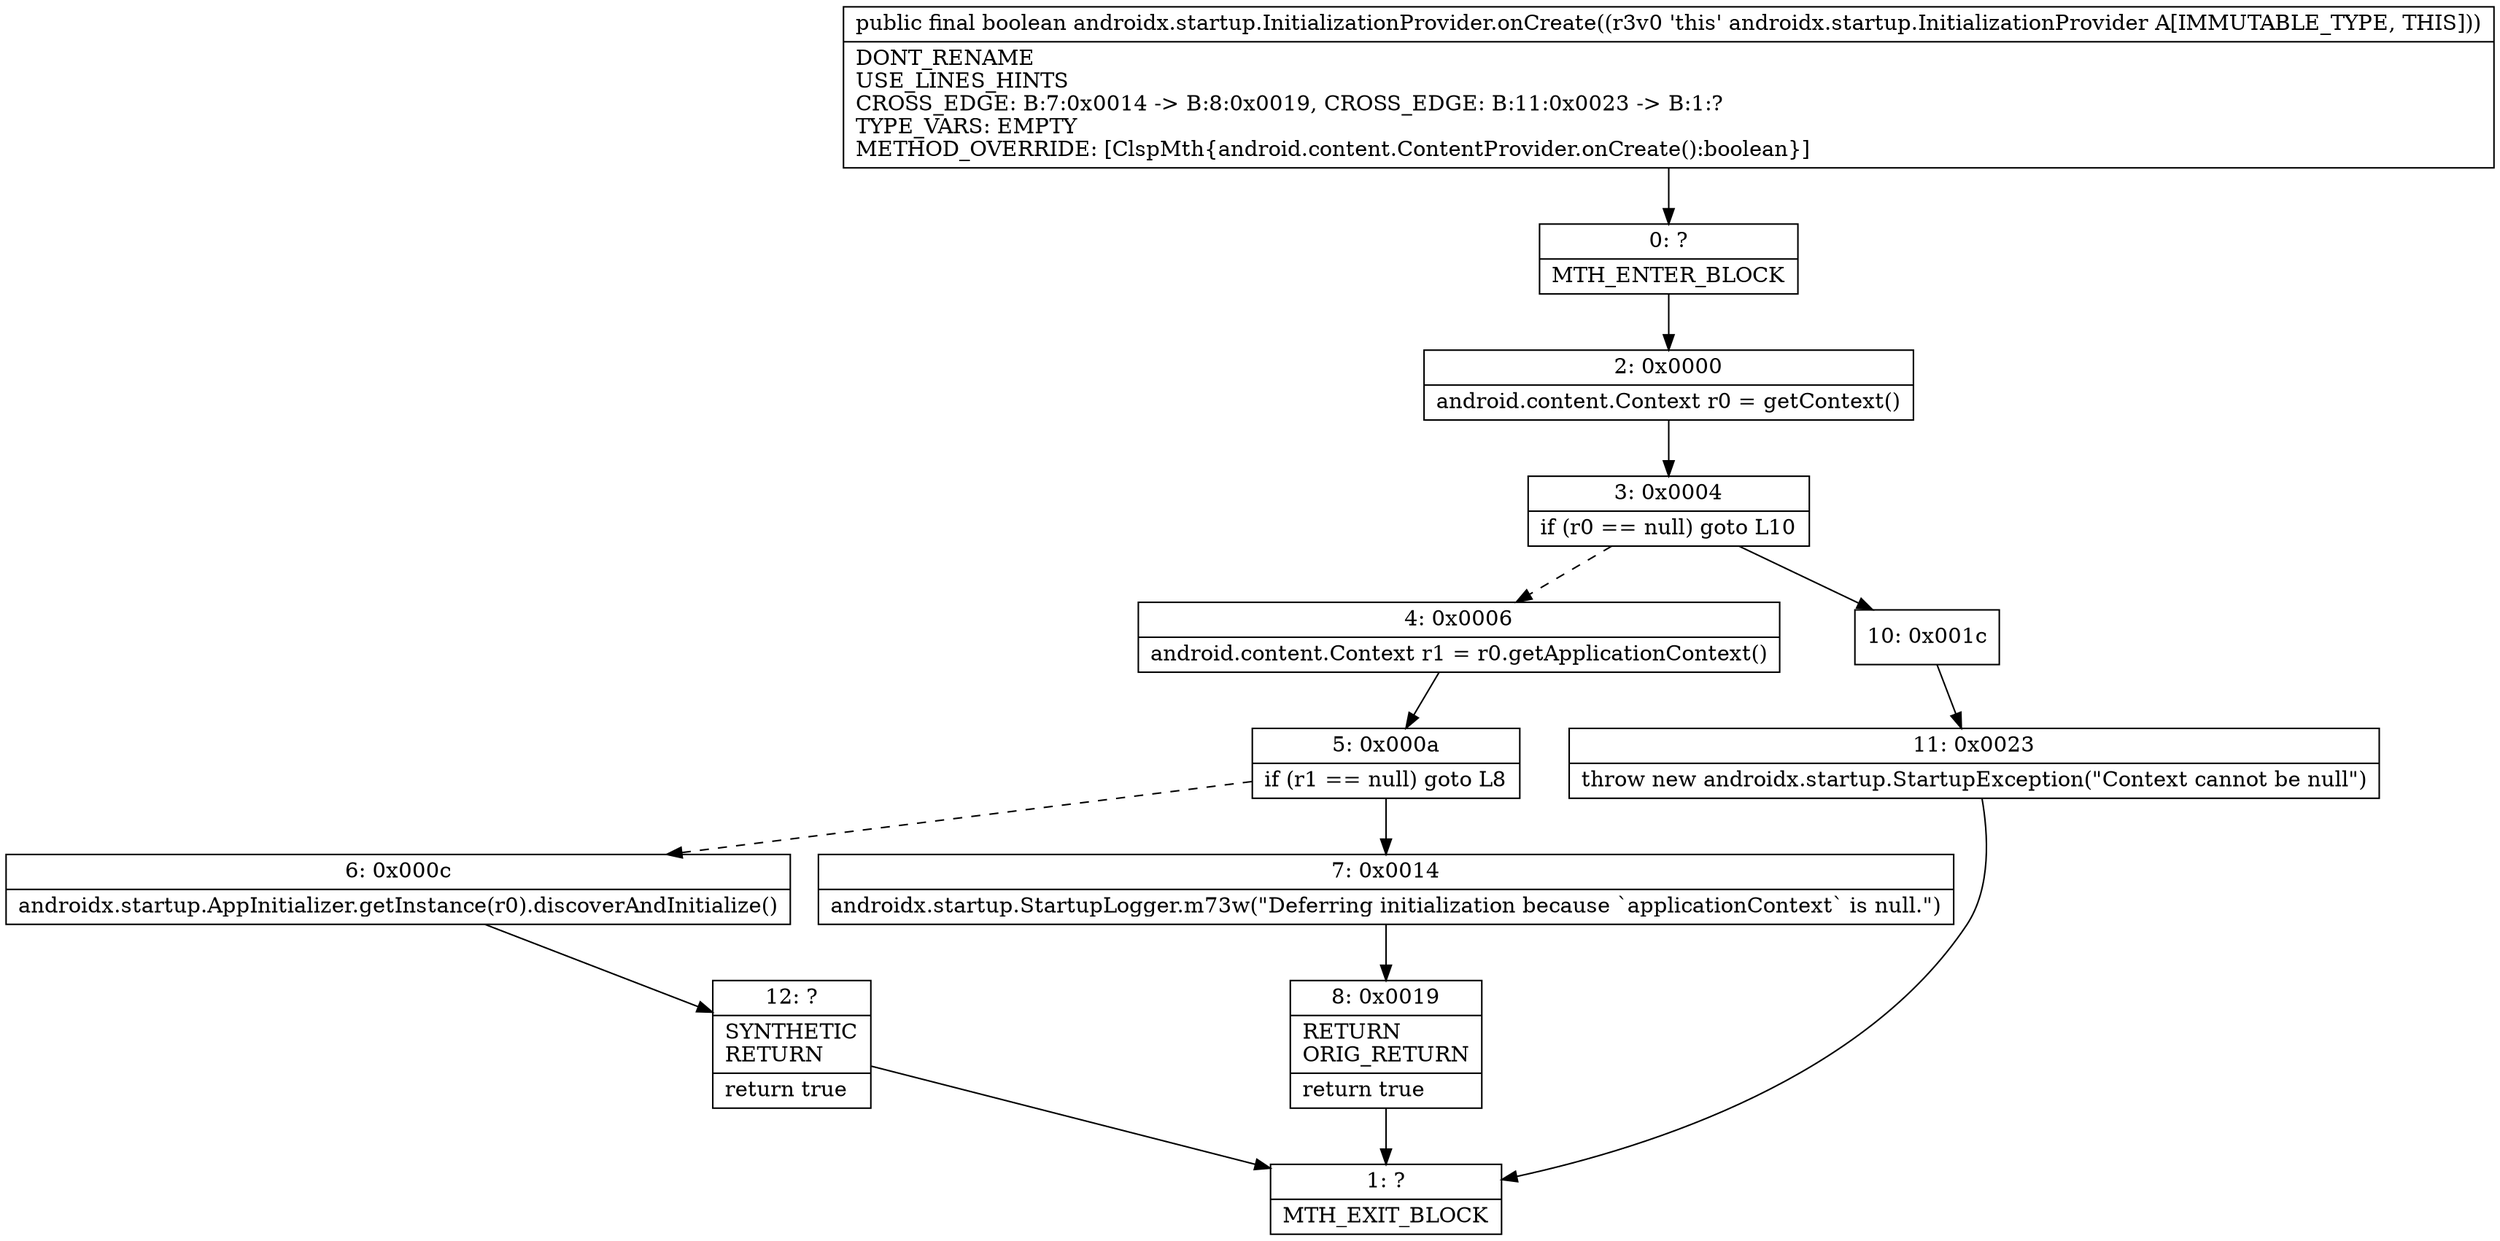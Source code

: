 digraph "CFG forandroidx.startup.InitializationProvider.onCreate()Z" {
Node_0 [shape=record,label="{0\:\ ?|MTH_ENTER_BLOCK\l}"];
Node_2 [shape=record,label="{2\:\ 0x0000|android.content.Context r0 = getContext()\l}"];
Node_3 [shape=record,label="{3\:\ 0x0004|if (r0 == null) goto L10\l}"];
Node_4 [shape=record,label="{4\:\ 0x0006|android.content.Context r1 = r0.getApplicationContext()\l}"];
Node_5 [shape=record,label="{5\:\ 0x000a|if (r1 == null) goto L8\l}"];
Node_6 [shape=record,label="{6\:\ 0x000c|androidx.startup.AppInitializer.getInstance(r0).discoverAndInitialize()\l}"];
Node_12 [shape=record,label="{12\:\ ?|SYNTHETIC\lRETURN\l|return true\l}"];
Node_1 [shape=record,label="{1\:\ ?|MTH_EXIT_BLOCK\l}"];
Node_7 [shape=record,label="{7\:\ 0x0014|androidx.startup.StartupLogger.m73w(\"Deferring initialization because `applicationContext` is null.\")\l}"];
Node_8 [shape=record,label="{8\:\ 0x0019|RETURN\lORIG_RETURN\l|return true\l}"];
Node_10 [shape=record,label="{10\:\ 0x001c}"];
Node_11 [shape=record,label="{11\:\ 0x0023|throw new androidx.startup.StartupException(\"Context cannot be null\")\l}"];
MethodNode[shape=record,label="{public final boolean androidx.startup.InitializationProvider.onCreate((r3v0 'this' androidx.startup.InitializationProvider A[IMMUTABLE_TYPE, THIS]))  | DONT_RENAME\lUSE_LINES_HINTS\lCROSS_EDGE: B:7:0x0014 \-\> B:8:0x0019, CROSS_EDGE: B:11:0x0023 \-\> B:1:?\lTYPE_VARS: EMPTY\lMETHOD_OVERRIDE: [ClspMth\{android.content.ContentProvider.onCreate():boolean\}]\l}"];
MethodNode -> Node_0;Node_0 -> Node_2;
Node_2 -> Node_3;
Node_3 -> Node_4[style=dashed];
Node_3 -> Node_10;
Node_4 -> Node_5;
Node_5 -> Node_6[style=dashed];
Node_5 -> Node_7;
Node_6 -> Node_12;
Node_12 -> Node_1;
Node_7 -> Node_8;
Node_8 -> Node_1;
Node_10 -> Node_11;
Node_11 -> Node_1;
}

